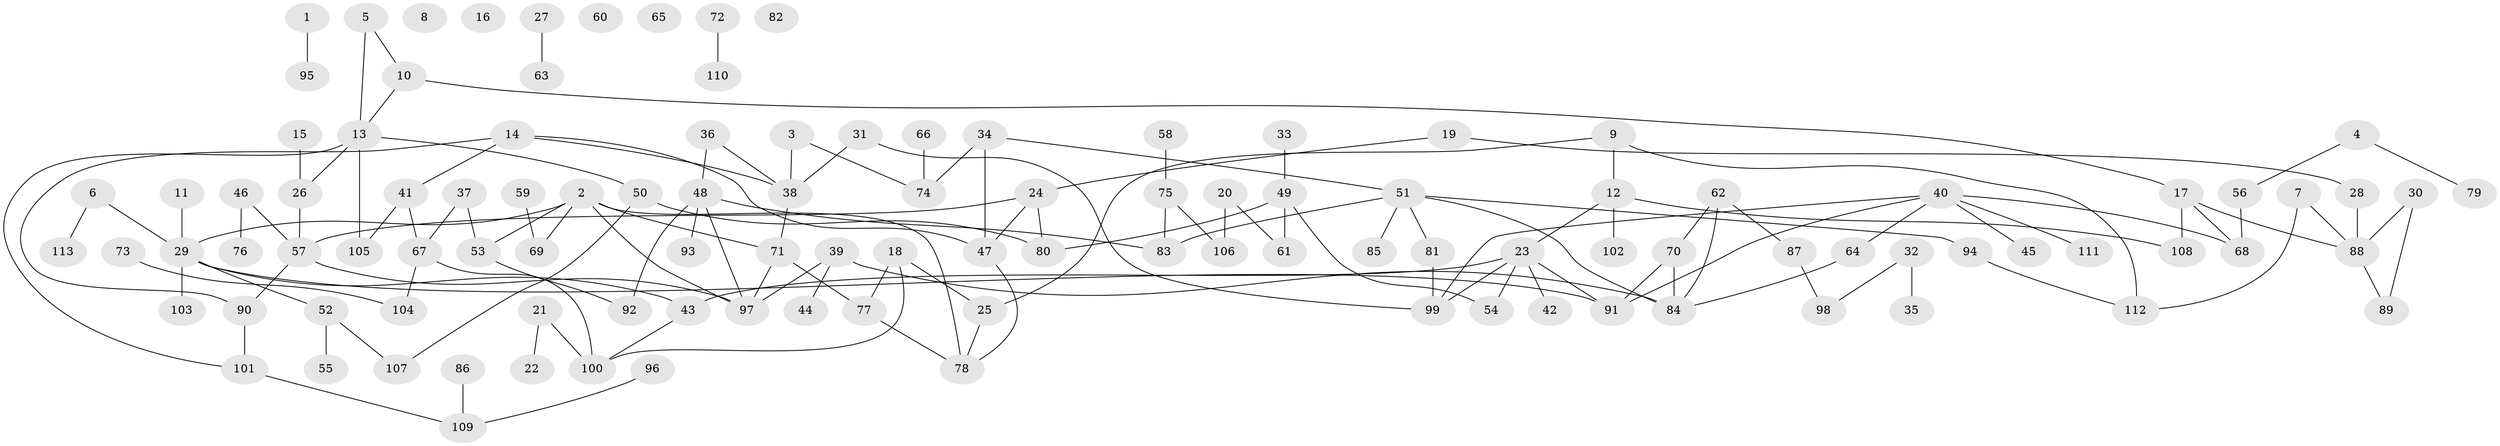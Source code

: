// coarse degree distribution, {0: 0.10666666666666667, 10: 0.013333333333333334, 2: 0.22666666666666666, 1: 0.25333333333333335, 4: 0.14666666666666667, 6: 0.04, 5: 0.09333333333333334, 8: 0.013333333333333334, 3: 0.09333333333333334, 7: 0.013333333333333334}
// Generated by graph-tools (version 1.1) at 2025/41/03/06/25 10:41:22]
// undirected, 113 vertices, 139 edges
graph export_dot {
graph [start="1"]
  node [color=gray90,style=filled];
  1;
  2;
  3;
  4;
  5;
  6;
  7;
  8;
  9;
  10;
  11;
  12;
  13;
  14;
  15;
  16;
  17;
  18;
  19;
  20;
  21;
  22;
  23;
  24;
  25;
  26;
  27;
  28;
  29;
  30;
  31;
  32;
  33;
  34;
  35;
  36;
  37;
  38;
  39;
  40;
  41;
  42;
  43;
  44;
  45;
  46;
  47;
  48;
  49;
  50;
  51;
  52;
  53;
  54;
  55;
  56;
  57;
  58;
  59;
  60;
  61;
  62;
  63;
  64;
  65;
  66;
  67;
  68;
  69;
  70;
  71;
  72;
  73;
  74;
  75;
  76;
  77;
  78;
  79;
  80;
  81;
  82;
  83;
  84;
  85;
  86;
  87;
  88;
  89;
  90;
  91;
  92;
  93;
  94;
  95;
  96;
  97;
  98;
  99;
  100;
  101;
  102;
  103;
  104;
  105;
  106;
  107;
  108;
  109;
  110;
  111;
  112;
  113;
  1 -- 95;
  2 -- 29;
  2 -- 53;
  2 -- 69;
  2 -- 71;
  2 -- 78;
  2 -- 97;
  3 -- 38;
  3 -- 74;
  4 -- 56;
  4 -- 79;
  5 -- 10;
  5 -- 13;
  6 -- 29;
  6 -- 113;
  7 -- 88;
  7 -- 112;
  9 -- 12;
  9 -- 25;
  9 -- 112;
  10 -- 13;
  10 -- 17;
  11 -- 29;
  12 -- 23;
  12 -- 102;
  12 -- 108;
  13 -- 26;
  13 -- 50;
  13 -- 101;
  13 -- 105;
  14 -- 38;
  14 -- 41;
  14 -- 47;
  14 -- 90;
  15 -- 26;
  17 -- 68;
  17 -- 88;
  17 -- 108;
  18 -- 25;
  18 -- 77;
  18 -- 100;
  19 -- 24;
  19 -- 28;
  20 -- 61;
  20 -- 106;
  21 -- 22;
  21 -- 100;
  23 -- 42;
  23 -- 43;
  23 -- 54;
  23 -- 91;
  23 -- 99;
  24 -- 47;
  24 -- 57;
  24 -- 80;
  25 -- 78;
  26 -- 57;
  27 -- 63;
  28 -- 88;
  29 -- 43;
  29 -- 52;
  29 -- 91;
  29 -- 103;
  30 -- 88;
  30 -- 89;
  31 -- 38;
  31 -- 99;
  32 -- 35;
  32 -- 98;
  33 -- 49;
  34 -- 47;
  34 -- 51;
  34 -- 74;
  36 -- 38;
  36 -- 48;
  37 -- 53;
  37 -- 67;
  38 -- 71;
  39 -- 44;
  39 -- 84;
  39 -- 97;
  40 -- 45;
  40 -- 64;
  40 -- 68;
  40 -- 91;
  40 -- 99;
  40 -- 111;
  41 -- 67;
  41 -- 105;
  43 -- 100;
  46 -- 57;
  46 -- 76;
  47 -- 78;
  48 -- 83;
  48 -- 92;
  48 -- 93;
  48 -- 97;
  49 -- 54;
  49 -- 61;
  49 -- 80;
  50 -- 80;
  50 -- 107;
  51 -- 81;
  51 -- 83;
  51 -- 84;
  51 -- 85;
  51 -- 94;
  52 -- 55;
  52 -- 107;
  53 -- 92;
  56 -- 68;
  57 -- 90;
  57 -- 97;
  58 -- 75;
  59 -- 69;
  62 -- 70;
  62 -- 84;
  62 -- 87;
  64 -- 84;
  66 -- 74;
  67 -- 100;
  67 -- 104;
  70 -- 84;
  70 -- 91;
  71 -- 77;
  71 -- 97;
  72 -- 110;
  73 -- 104;
  75 -- 83;
  75 -- 106;
  77 -- 78;
  81 -- 99;
  86 -- 109;
  87 -- 98;
  88 -- 89;
  90 -- 101;
  94 -- 112;
  96 -- 109;
  101 -- 109;
}
